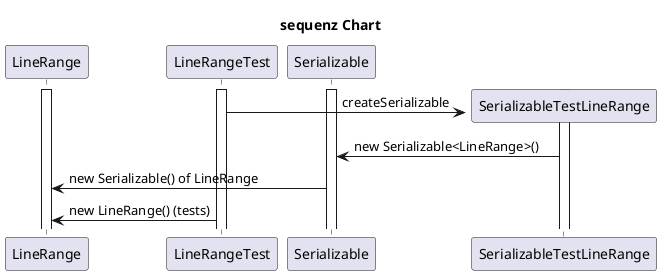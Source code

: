 @startuml

title sequenz Chart

create LineRange
activate LineRange

create LineRangeTest
activate LineRangeTest


create Serializable
activate Serializable

create SerializableTestLineRange
activate SerializableTestLineRange


LineRangeTest -> SerializableTestLineRange : \t \t \t \tcreateSerializable
SerializableTestLineRange -> Serializable : new Serializable<LineRange>()

Serializable -> LineRange : new Serializable() of LineRange
LineRangeTest -> LineRange : new LineRange() (tests)


@enduml

